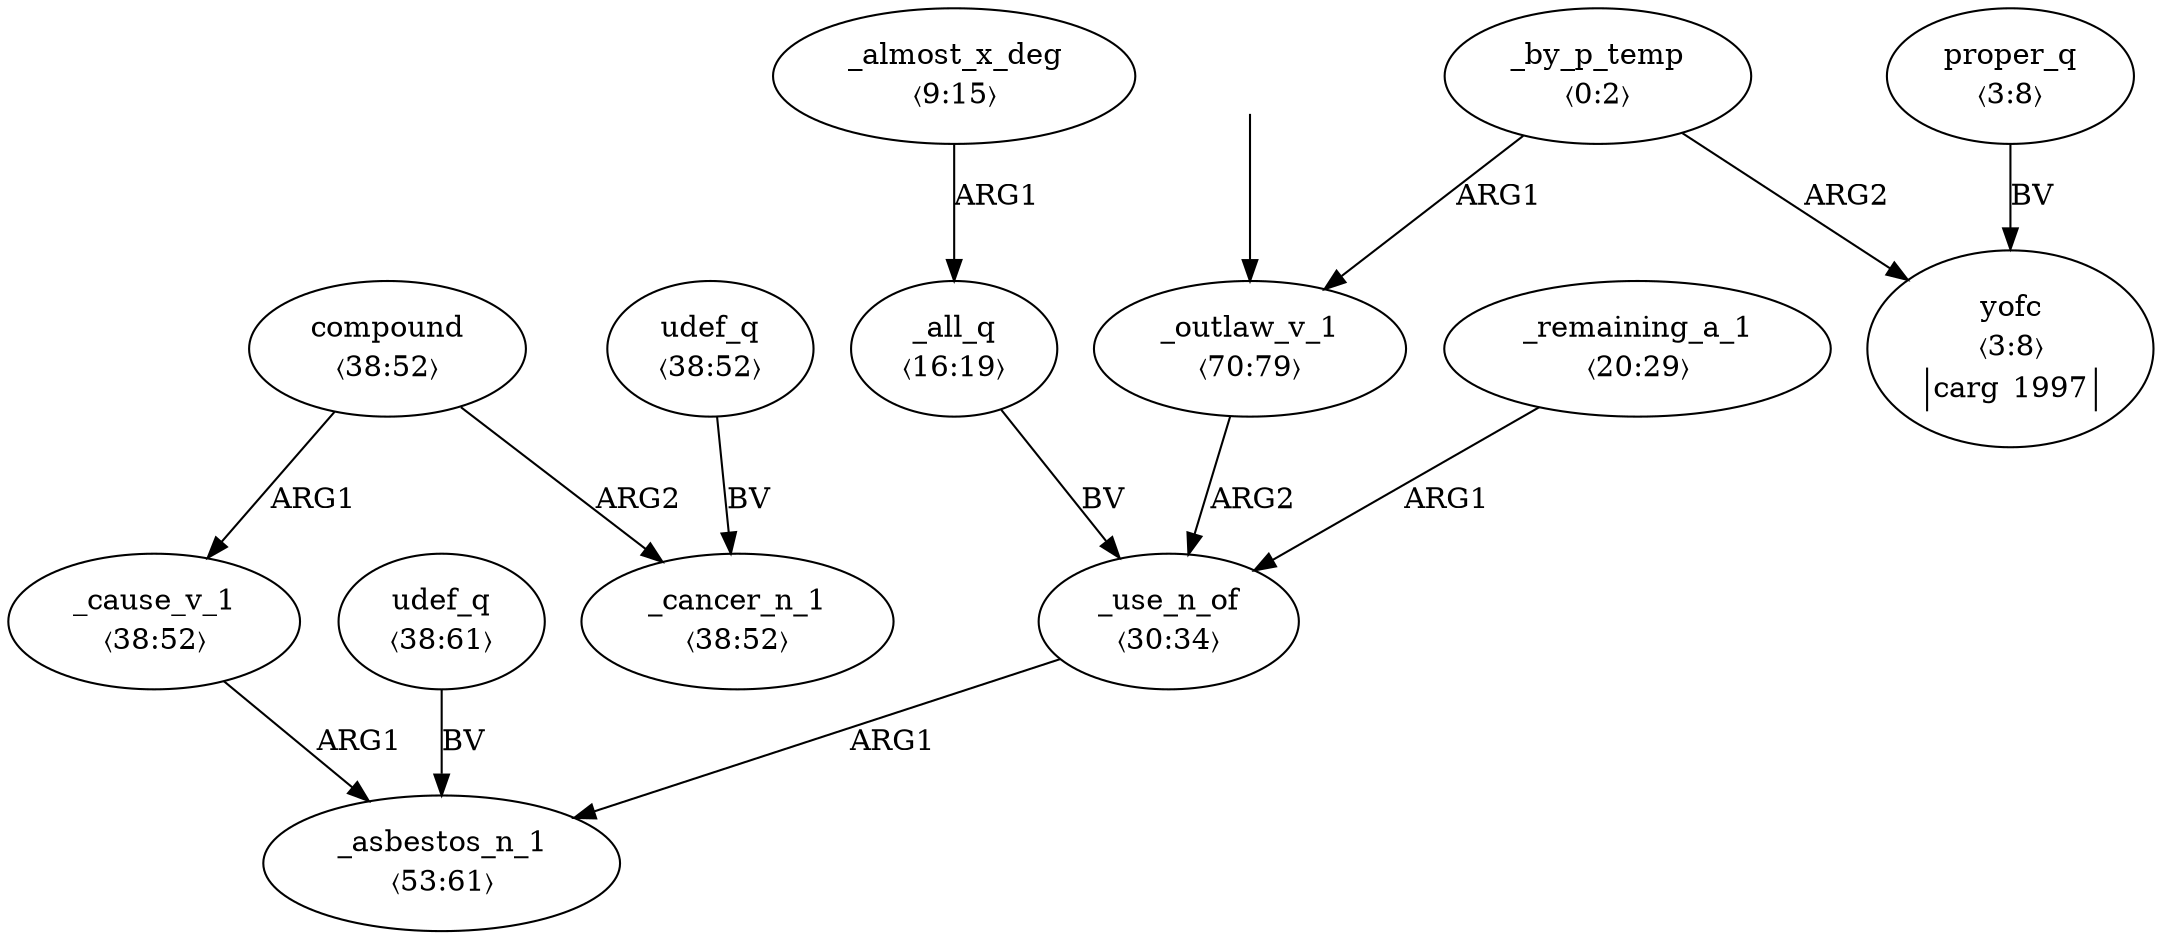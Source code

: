 digraph "20003023" {
  top [ style=invis ];
  top -> 13;
  0 [ label=<<table align="center" border="0" cellspacing="0"><tr><td colspan="2">_by_p_temp</td></tr><tr><td colspan="2">〈0:2〉</td></tr></table>> ];
  1 [ label=<<table align="center" border="0" cellspacing="0"><tr><td colspan="2">proper_q</td></tr><tr><td colspan="2">〈3:8〉</td></tr></table>> ];
  2 [ label=<<table align="center" border="0" cellspacing="0"><tr><td colspan="2">yofc</td></tr><tr><td colspan="2">〈3:8〉</td></tr><tr><td sides="l" border="1" align="left">carg</td><td sides="r" border="1" align="left">1997</td></tr></table>> ];
  3 [ label=<<table align="center" border="0" cellspacing="0"><tr><td colspan="2">_almost_x_deg</td></tr><tr><td colspan="2">〈9:15〉</td></tr></table>> ];
  4 [ label=<<table align="center" border="0" cellspacing="0"><tr><td colspan="2">_all_q</td></tr><tr><td colspan="2">〈16:19〉</td></tr></table>> ];
  5 [ label=<<table align="center" border="0" cellspacing="0"><tr><td colspan="2">_remaining_a_1</td></tr><tr><td colspan="2">〈20:29〉</td></tr></table>> ];
  6 [ label=<<table align="center" border="0" cellspacing="0"><tr><td colspan="2">_use_n_of</td></tr><tr><td colspan="2">〈30:34〉</td></tr></table>> ];
  7 [ label=<<table align="center" border="0" cellspacing="0"><tr><td colspan="2">udef_q</td></tr><tr><td colspan="2">〈38:61〉</td></tr></table>> ];
  8 [ label=<<table align="center" border="0" cellspacing="0"><tr><td colspan="2">compound</td></tr><tr><td colspan="2">〈38:52〉</td></tr></table>> ];
  9 [ label=<<table align="center" border="0" cellspacing="0"><tr><td colspan="2">udef_q</td></tr><tr><td colspan="2">〈38:52〉</td></tr></table>> ];
  10 [ label=<<table align="center" border="0" cellspacing="0"><tr><td colspan="2">_cancer_n_1</td></tr><tr><td colspan="2">〈38:52〉</td></tr></table>> ];
  11 [ label=<<table align="center" border="0" cellspacing="0"><tr><td colspan="2">_cause_v_1</td></tr><tr><td colspan="2">〈38:52〉</td></tr></table>> ];
  12 [ label=<<table align="center" border="0" cellspacing="0"><tr><td colspan="2">_asbestos_n_1</td></tr><tr><td colspan="2">〈53:61〉</td></tr></table>> ];
  13 [ label=<<table align="center" border="0" cellspacing="0"><tr><td colspan="2">_outlaw_v_1</td></tr><tr><td colspan="2">〈70:79〉</td></tr></table>> ];
  4 -> 6 [ label="BV" ];
  8 -> 10 [ label="ARG2" ];
  0 -> 13 [ label="ARG1" ];
  5 -> 6 [ label="ARG1" ];
  1 -> 2 [ label="BV" ];
  13 -> 6 [ label="ARG2" ];
  0 -> 2 [ label="ARG2" ];
  8 -> 11 [ label="ARG1" ];
  6 -> 12 [ label="ARG1" ];
  11 -> 12 [ label="ARG1" ];
  7 -> 12 [ label="BV" ];
  9 -> 10 [ label="BV" ];
  3 -> 4 [ label="ARG1" ];
}

